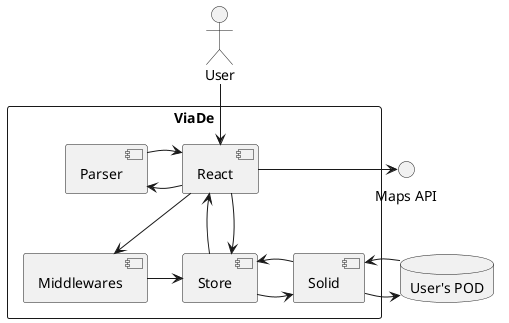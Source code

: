 @startuml

rectangle ViaDe {
    [React] as react
    [Parser] as parser 
    [Middlewares] as middlewares
    [Store] as store 
    [Solid] as solid
}

database "User's POD" as pod

() "Maps API" as imaps

:User: --> react

react <-- store
react --> store

react --> middlewares

parser <- react
parser -> react

middlewares -> store

store -> solid
store <- solid

solid -> pod
solid <- pod

react -> imaps







@enduml
